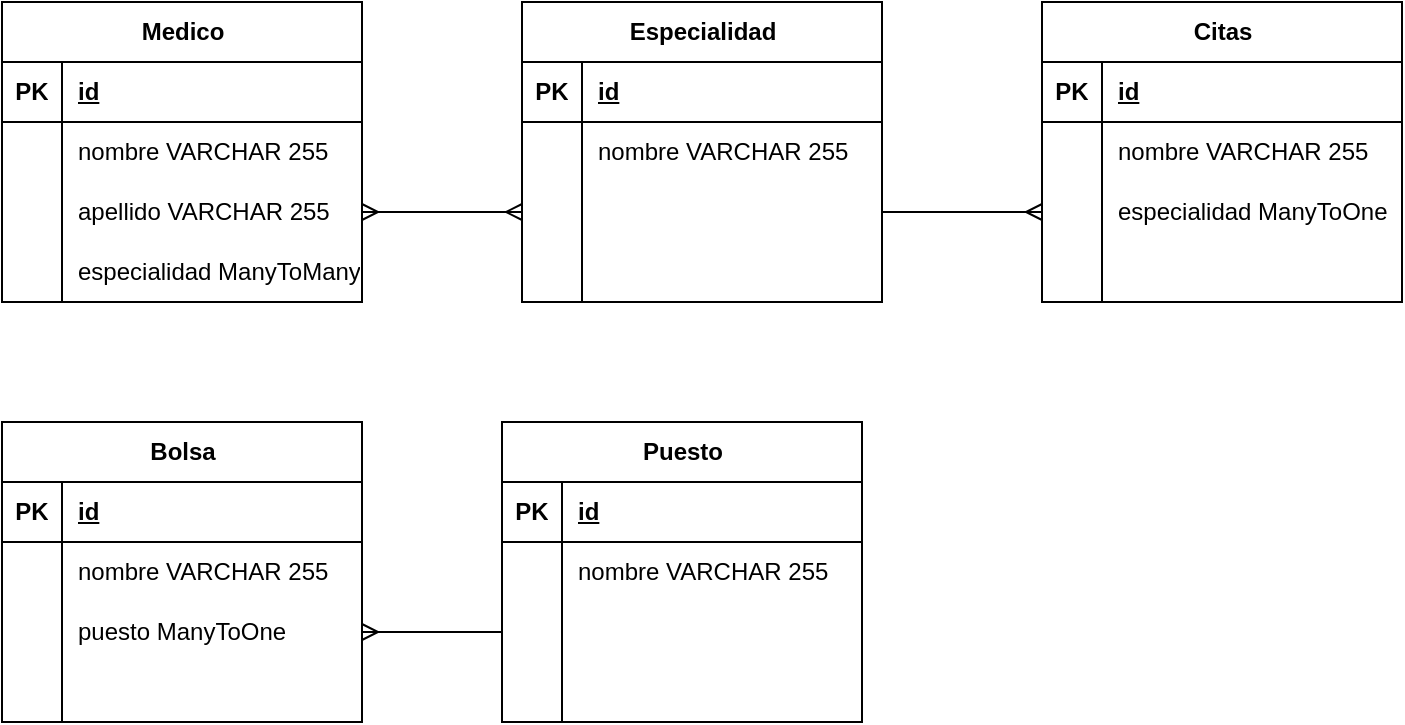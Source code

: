 <mxfile version="23.1.1" type="device">
  <diagram name="Página-1" id="iCmkkyF-c8dZaQ7Zxf1t">
    <mxGraphModel dx="1009" dy="1719" grid="1" gridSize="10" guides="1" tooltips="1" connect="1" arrows="1" fold="1" page="1" pageScale="1" pageWidth="827" pageHeight="1169" math="0" shadow="0">
      <root>
        <mxCell id="0" />
        <mxCell id="1" parent="0" />
        <mxCell id="uZY4TGwdwtsbgaaT2UBD-1" value="Medico" style="shape=table;startSize=30;container=1;collapsible=1;childLayout=tableLayout;fixedRows=1;rowLines=0;fontStyle=1;align=center;resizeLast=1;html=1;" vertex="1" parent="1">
          <mxGeometry x="60" y="-1110" width="180" height="150" as="geometry" />
        </mxCell>
        <mxCell id="uZY4TGwdwtsbgaaT2UBD-2" value="" style="shape=tableRow;horizontal=0;startSize=0;swimlaneHead=0;swimlaneBody=0;fillColor=none;collapsible=0;dropTarget=0;points=[[0,0.5],[1,0.5]];portConstraint=eastwest;top=0;left=0;right=0;bottom=1;" vertex="1" parent="uZY4TGwdwtsbgaaT2UBD-1">
          <mxGeometry y="30" width="180" height="30" as="geometry" />
        </mxCell>
        <mxCell id="uZY4TGwdwtsbgaaT2UBD-3" value="PK" style="shape=partialRectangle;connectable=0;fillColor=none;top=0;left=0;bottom=0;right=0;fontStyle=1;overflow=hidden;whiteSpace=wrap;html=1;" vertex="1" parent="uZY4TGwdwtsbgaaT2UBD-2">
          <mxGeometry width="30" height="30" as="geometry">
            <mxRectangle width="30" height="30" as="alternateBounds" />
          </mxGeometry>
        </mxCell>
        <mxCell id="uZY4TGwdwtsbgaaT2UBD-4" value="id" style="shape=partialRectangle;connectable=0;fillColor=none;top=0;left=0;bottom=0;right=0;align=left;spacingLeft=6;fontStyle=5;overflow=hidden;whiteSpace=wrap;html=1;" vertex="1" parent="uZY4TGwdwtsbgaaT2UBD-2">
          <mxGeometry x="30" width="150" height="30" as="geometry">
            <mxRectangle width="150" height="30" as="alternateBounds" />
          </mxGeometry>
        </mxCell>
        <mxCell id="uZY4TGwdwtsbgaaT2UBD-5" value="" style="shape=tableRow;horizontal=0;startSize=0;swimlaneHead=0;swimlaneBody=0;fillColor=none;collapsible=0;dropTarget=0;points=[[0,0.5],[1,0.5]];portConstraint=eastwest;top=0;left=0;right=0;bottom=0;" vertex="1" parent="uZY4TGwdwtsbgaaT2UBD-1">
          <mxGeometry y="60" width="180" height="30" as="geometry" />
        </mxCell>
        <mxCell id="uZY4TGwdwtsbgaaT2UBD-6" value="" style="shape=partialRectangle;connectable=0;fillColor=none;top=0;left=0;bottom=0;right=0;editable=1;overflow=hidden;whiteSpace=wrap;html=1;" vertex="1" parent="uZY4TGwdwtsbgaaT2UBD-5">
          <mxGeometry width="30" height="30" as="geometry">
            <mxRectangle width="30" height="30" as="alternateBounds" />
          </mxGeometry>
        </mxCell>
        <mxCell id="uZY4TGwdwtsbgaaT2UBD-7" value="nombre VARCHAR 255" style="shape=partialRectangle;connectable=0;fillColor=none;top=0;left=0;bottom=0;right=0;align=left;spacingLeft=6;overflow=hidden;whiteSpace=wrap;html=1;" vertex="1" parent="uZY4TGwdwtsbgaaT2UBD-5">
          <mxGeometry x="30" width="150" height="30" as="geometry">
            <mxRectangle width="150" height="30" as="alternateBounds" />
          </mxGeometry>
        </mxCell>
        <mxCell id="uZY4TGwdwtsbgaaT2UBD-8" value="" style="shape=tableRow;horizontal=0;startSize=0;swimlaneHead=0;swimlaneBody=0;fillColor=none;collapsible=0;dropTarget=0;points=[[0,0.5],[1,0.5]];portConstraint=eastwest;top=0;left=0;right=0;bottom=0;" vertex="1" parent="uZY4TGwdwtsbgaaT2UBD-1">
          <mxGeometry y="90" width="180" height="30" as="geometry" />
        </mxCell>
        <mxCell id="uZY4TGwdwtsbgaaT2UBD-9" value="" style="shape=partialRectangle;connectable=0;fillColor=none;top=0;left=0;bottom=0;right=0;editable=1;overflow=hidden;whiteSpace=wrap;html=1;" vertex="1" parent="uZY4TGwdwtsbgaaT2UBD-8">
          <mxGeometry width="30" height="30" as="geometry">
            <mxRectangle width="30" height="30" as="alternateBounds" />
          </mxGeometry>
        </mxCell>
        <mxCell id="uZY4TGwdwtsbgaaT2UBD-10" value="apellido VARCHAR 255" style="shape=partialRectangle;connectable=0;fillColor=none;top=0;left=0;bottom=0;right=0;align=left;spacingLeft=6;overflow=hidden;whiteSpace=wrap;html=1;" vertex="1" parent="uZY4TGwdwtsbgaaT2UBD-8">
          <mxGeometry x="30" width="150" height="30" as="geometry">
            <mxRectangle width="150" height="30" as="alternateBounds" />
          </mxGeometry>
        </mxCell>
        <mxCell id="uZY4TGwdwtsbgaaT2UBD-11" value="" style="shape=tableRow;horizontal=0;startSize=0;swimlaneHead=0;swimlaneBody=0;fillColor=none;collapsible=0;dropTarget=0;points=[[0,0.5],[1,0.5]];portConstraint=eastwest;top=0;left=0;right=0;bottom=0;" vertex="1" parent="uZY4TGwdwtsbgaaT2UBD-1">
          <mxGeometry y="120" width="180" height="30" as="geometry" />
        </mxCell>
        <mxCell id="uZY4TGwdwtsbgaaT2UBD-12" value="" style="shape=partialRectangle;connectable=0;fillColor=none;top=0;left=0;bottom=0;right=0;editable=1;overflow=hidden;whiteSpace=wrap;html=1;" vertex="1" parent="uZY4TGwdwtsbgaaT2UBD-11">
          <mxGeometry width="30" height="30" as="geometry">
            <mxRectangle width="30" height="30" as="alternateBounds" />
          </mxGeometry>
        </mxCell>
        <mxCell id="uZY4TGwdwtsbgaaT2UBD-13" value="especialidad ManyToMany" style="shape=partialRectangle;connectable=0;fillColor=none;top=0;left=0;bottom=0;right=0;align=left;spacingLeft=6;overflow=hidden;whiteSpace=wrap;html=1;" vertex="1" parent="uZY4TGwdwtsbgaaT2UBD-11">
          <mxGeometry x="30" width="150" height="30" as="geometry">
            <mxRectangle width="150" height="30" as="alternateBounds" />
          </mxGeometry>
        </mxCell>
        <mxCell id="uZY4TGwdwtsbgaaT2UBD-14" value="Citas" style="shape=table;startSize=30;container=1;collapsible=1;childLayout=tableLayout;fixedRows=1;rowLines=0;fontStyle=1;align=center;resizeLast=1;html=1;" vertex="1" parent="1">
          <mxGeometry x="580" y="-1110" width="180" height="150" as="geometry" />
        </mxCell>
        <mxCell id="uZY4TGwdwtsbgaaT2UBD-15" value="" style="shape=tableRow;horizontal=0;startSize=0;swimlaneHead=0;swimlaneBody=0;fillColor=none;collapsible=0;dropTarget=0;points=[[0,0.5],[1,0.5]];portConstraint=eastwest;top=0;left=0;right=0;bottom=1;" vertex="1" parent="uZY4TGwdwtsbgaaT2UBD-14">
          <mxGeometry y="30" width="180" height="30" as="geometry" />
        </mxCell>
        <mxCell id="uZY4TGwdwtsbgaaT2UBD-16" value="PK" style="shape=partialRectangle;connectable=0;fillColor=none;top=0;left=0;bottom=0;right=0;fontStyle=1;overflow=hidden;whiteSpace=wrap;html=1;" vertex="1" parent="uZY4TGwdwtsbgaaT2UBD-15">
          <mxGeometry width="30" height="30" as="geometry">
            <mxRectangle width="30" height="30" as="alternateBounds" />
          </mxGeometry>
        </mxCell>
        <mxCell id="uZY4TGwdwtsbgaaT2UBD-17" value="id" style="shape=partialRectangle;connectable=0;fillColor=none;top=0;left=0;bottom=0;right=0;align=left;spacingLeft=6;fontStyle=5;overflow=hidden;whiteSpace=wrap;html=1;" vertex="1" parent="uZY4TGwdwtsbgaaT2UBD-15">
          <mxGeometry x="30" width="150" height="30" as="geometry">
            <mxRectangle width="150" height="30" as="alternateBounds" />
          </mxGeometry>
        </mxCell>
        <mxCell id="uZY4TGwdwtsbgaaT2UBD-18" value="" style="shape=tableRow;horizontal=0;startSize=0;swimlaneHead=0;swimlaneBody=0;fillColor=none;collapsible=0;dropTarget=0;points=[[0,0.5],[1,0.5]];portConstraint=eastwest;top=0;left=0;right=0;bottom=0;" vertex="1" parent="uZY4TGwdwtsbgaaT2UBD-14">
          <mxGeometry y="60" width="180" height="30" as="geometry" />
        </mxCell>
        <mxCell id="uZY4TGwdwtsbgaaT2UBD-19" value="" style="shape=partialRectangle;connectable=0;fillColor=none;top=0;left=0;bottom=0;right=0;editable=1;overflow=hidden;whiteSpace=wrap;html=1;" vertex="1" parent="uZY4TGwdwtsbgaaT2UBD-18">
          <mxGeometry width="30" height="30" as="geometry">
            <mxRectangle width="30" height="30" as="alternateBounds" />
          </mxGeometry>
        </mxCell>
        <mxCell id="uZY4TGwdwtsbgaaT2UBD-20" value="nombre VARCHAR 255" style="shape=partialRectangle;connectable=0;fillColor=none;top=0;left=0;bottom=0;right=0;align=left;spacingLeft=6;overflow=hidden;whiteSpace=wrap;html=1;" vertex="1" parent="uZY4TGwdwtsbgaaT2UBD-18">
          <mxGeometry x="30" width="150" height="30" as="geometry">
            <mxRectangle width="150" height="30" as="alternateBounds" />
          </mxGeometry>
        </mxCell>
        <mxCell id="uZY4TGwdwtsbgaaT2UBD-21" value="" style="shape=tableRow;horizontal=0;startSize=0;swimlaneHead=0;swimlaneBody=0;fillColor=none;collapsible=0;dropTarget=0;points=[[0,0.5],[1,0.5]];portConstraint=eastwest;top=0;left=0;right=0;bottom=0;" vertex="1" parent="uZY4TGwdwtsbgaaT2UBD-14">
          <mxGeometry y="90" width="180" height="30" as="geometry" />
        </mxCell>
        <mxCell id="uZY4TGwdwtsbgaaT2UBD-22" value="" style="shape=partialRectangle;connectable=0;fillColor=none;top=0;left=0;bottom=0;right=0;editable=1;overflow=hidden;whiteSpace=wrap;html=1;" vertex="1" parent="uZY4TGwdwtsbgaaT2UBD-21">
          <mxGeometry width="30" height="30" as="geometry">
            <mxRectangle width="30" height="30" as="alternateBounds" />
          </mxGeometry>
        </mxCell>
        <mxCell id="uZY4TGwdwtsbgaaT2UBD-23" value="especialidad ManyToOne" style="shape=partialRectangle;connectable=0;fillColor=none;top=0;left=0;bottom=0;right=0;align=left;spacingLeft=6;overflow=hidden;whiteSpace=wrap;html=1;" vertex="1" parent="uZY4TGwdwtsbgaaT2UBD-21">
          <mxGeometry x="30" width="150" height="30" as="geometry">
            <mxRectangle width="150" height="30" as="alternateBounds" />
          </mxGeometry>
        </mxCell>
        <mxCell id="uZY4TGwdwtsbgaaT2UBD-24" value="" style="shape=tableRow;horizontal=0;startSize=0;swimlaneHead=0;swimlaneBody=0;fillColor=none;collapsible=0;dropTarget=0;points=[[0,0.5],[1,0.5]];portConstraint=eastwest;top=0;left=0;right=0;bottom=0;" vertex="1" parent="uZY4TGwdwtsbgaaT2UBD-14">
          <mxGeometry y="120" width="180" height="30" as="geometry" />
        </mxCell>
        <mxCell id="uZY4TGwdwtsbgaaT2UBD-25" value="" style="shape=partialRectangle;connectable=0;fillColor=none;top=0;left=0;bottom=0;right=0;editable=1;overflow=hidden;whiteSpace=wrap;html=1;" vertex="1" parent="uZY4TGwdwtsbgaaT2UBD-24">
          <mxGeometry width="30" height="30" as="geometry">
            <mxRectangle width="30" height="30" as="alternateBounds" />
          </mxGeometry>
        </mxCell>
        <mxCell id="uZY4TGwdwtsbgaaT2UBD-26" value="" style="shape=partialRectangle;connectable=0;fillColor=none;top=0;left=0;bottom=0;right=0;align=left;spacingLeft=6;overflow=hidden;whiteSpace=wrap;html=1;" vertex="1" parent="uZY4TGwdwtsbgaaT2UBD-24">
          <mxGeometry x="30" width="150" height="30" as="geometry">
            <mxRectangle width="150" height="30" as="alternateBounds" />
          </mxGeometry>
        </mxCell>
        <mxCell id="uZY4TGwdwtsbgaaT2UBD-27" value="Especialidad" style="shape=table;startSize=30;container=1;collapsible=1;childLayout=tableLayout;fixedRows=1;rowLines=0;fontStyle=1;align=center;resizeLast=1;html=1;" vertex="1" parent="1">
          <mxGeometry x="320" y="-1110" width="180" height="150" as="geometry" />
        </mxCell>
        <mxCell id="uZY4TGwdwtsbgaaT2UBD-28" value="" style="shape=tableRow;horizontal=0;startSize=0;swimlaneHead=0;swimlaneBody=0;fillColor=none;collapsible=0;dropTarget=0;points=[[0,0.5],[1,0.5]];portConstraint=eastwest;top=0;left=0;right=0;bottom=1;" vertex="1" parent="uZY4TGwdwtsbgaaT2UBD-27">
          <mxGeometry y="30" width="180" height="30" as="geometry" />
        </mxCell>
        <mxCell id="uZY4TGwdwtsbgaaT2UBD-29" value="PK" style="shape=partialRectangle;connectable=0;fillColor=none;top=0;left=0;bottom=0;right=0;fontStyle=1;overflow=hidden;whiteSpace=wrap;html=1;" vertex="1" parent="uZY4TGwdwtsbgaaT2UBD-28">
          <mxGeometry width="30" height="30" as="geometry">
            <mxRectangle width="30" height="30" as="alternateBounds" />
          </mxGeometry>
        </mxCell>
        <mxCell id="uZY4TGwdwtsbgaaT2UBD-30" value="id" style="shape=partialRectangle;connectable=0;fillColor=none;top=0;left=0;bottom=0;right=0;align=left;spacingLeft=6;fontStyle=5;overflow=hidden;whiteSpace=wrap;html=1;" vertex="1" parent="uZY4TGwdwtsbgaaT2UBD-28">
          <mxGeometry x="30" width="150" height="30" as="geometry">
            <mxRectangle width="150" height="30" as="alternateBounds" />
          </mxGeometry>
        </mxCell>
        <mxCell id="uZY4TGwdwtsbgaaT2UBD-31" value="" style="shape=tableRow;horizontal=0;startSize=0;swimlaneHead=0;swimlaneBody=0;fillColor=none;collapsible=0;dropTarget=0;points=[[0,0.5],[1,0.5]];portConstraint=eastwest;top=0;left=0;right=0;bottom=0;" vertex="1" parent="uZY4TGwdwtsbgaaT2UBD-27">
          <mxGeometry y="60" width="180" height="30" as="geometry" />
        </mxCell>
        <mxCell id="uZY4TGwdwtsbgaaT2UBD-32" value="" style="shape=partialRectangle;connectable=0;fillColor=none;top=0;left=0;bottom=0;right=0;editable=1;overflow=hidden;whiteSpace=wrap;html=1;" vertex="1" parent="uZY4TGwdwtsbgaaT2UBD-31">
          <mxGeometry width="30" height="30" as="geometry">
            <mxRectangle width="30" height="30" as="alternateBounds" />
          </mxGeometry>
        </mxCell>
        <mxCell id="uZY4TGwdwtsbgaaT2UBD-33" value="nombre VARCHAR 255" style="shape=partialRectangle;connectable=0;fillColor=none;top=0;left=0;bottom=0;right=0;align=left;spacingLeft=6;overflow=hidden;whiteSpace=wrap;html=1;" vertex="1" parent="uZY4TGwdwtsbgaaT2UBD-31">
          <mxGeometry x="30" width="150" height="30" as="geometry">
            <mxRectangle width="150" height="30" as="alternateBounds" />
          </mxGeometry>
        </mxCell>
        <mxCell id="uZY4TGwdwtsbgaaT2UBD-34" value="" style="shape=tableRow;horizontal=0;startSize=0;swimlaneHead=0;swimlaneBody=0;fillColor=none;collapsible=0;dropTarget=0;points=[[0,0.5],[1,0.5]];portConstraint=eastwest;top=0;left=0;right=0;bottom=0;" vertex="1" parent="uZY4TGwdwtsbgaaT2UBD-27">
          <mxGeometry y="90" width="180" height="30" as="geometry" />
        </mxCell>
        <mxCell id="uZY4TGwdwtsbgaaT2UBD-35" value="" style="shape=partialRectangle;connectable=0;fillColor=none;top=0;left=0;bottom=0;right=0;editable=1;overflow=hidden;whiteSpace=wrap;html=1;" vertex="1" parent="uZY4TGwdwtsbgaaT2UBD-34">
          <mxGeometry width="30" height="30" as="geometry">
            <mxRectangle width="30" height="30" as="alternateBounds" />
          </mxGeometry>
        </mxCell>
        <mxCell id="uZY4TGwdwtsbgaaT2UBD-36" value="" style="shape=partialRectangle;connectable=0;fillColor=none;top=0;left=0;bottom=0;right=0;align=left;spacingLeft=6;overflow=hidden;whiteSpace=wrap;html=1;" vertex="1" parent="uZY4TGwdwtsbgaaT2UBD-34">
          <mxGeometry x="30" width="150" height="30" as="geometry">
            <mxRectangle width="150" height="30" as="alternateBounds" />
          </mxGeometry>
        </mxCell>
        <mxCell id="uZY4TGwdwtsbgaaT2UBD-37" value="" style="shape=tableRow;horizontal=0;startSize=0;swimlaneHead=0;swimlaneBody=0;fillColor=none;collapsible=0;dropTarget=0;points=[[0,0.5],[1,0.5]];portConstraint=eastwest;top=0;left=0;right=0;bottom=0;" vertex="1" parent="uZY4TGwdwtsbgaaT2UBD-27">
          <mxGeometry y="120" width="180" height="30" as="geometry" />
        </mxCell>
        <mxCell id="uZY4TGwdwtsbgaaT2UBD-38" value="" style="shape=partialRectangle;connectable=0;fillColor=none;top=0;left=0;bottom=0;right=0;editable=1;overflow=hidden;whiteSpace=wrap;html=1;" vertex="1" parent="uZY4TGwdwtsbgaaT2UBD-37">
          <mxGeometry width="30" height="30" as="geometry">
            <mxRectangle width="30" height="30" as="alternateBounds" />
          </mxGeometry>
        </mxCell>
        <mxCell id="uZY4TGwdwtsbgaaT2UBD-39" value="" style="shape=partialRectangle;connectable=0;fillColor=none;top=0;left=0;bottom=0;right=0;align=left;spacingLeft=6;overflow=hidden;whiteSpace=wrap;html=1;" vertex="1" parent="uZY4TGwdwtsbgaaT2UBD-37">
          <mxGeometry x="30" width="150" height="30" as="geometry">
            <mxRectangle width="150" height="30" as="alternateBounds" />
          </mxGeometry>
        </mxCell>
        <mxCell id="uZY4TGwdwtsbgaaT2UBD-40" value="Bolsa" style="shape=table;startSize=30;container=1;collapsible=1;childLayout=tableLayout;fixedRows=1;rowLines=0;fontStyle=1;align=center;resizeLast=1;html=1;" vertex="1" parent="1">
          <mxGeometry x="60" y="-900" width="180" height="150" as="geometry" />
        </mxCell>
        <mxCell id="uZY4TGwdwtsbgaaT2UBD-41" value="" style="shape=tableRow;horizontal=0;startSize=0;swimlaneHead=0;swimlaneBody=0;fillColor=none;collapsible=0;dropTarget=0;points=[[0,0.5],[1,0.5]];portConstraint=eastwest;top=0;left=0;right=0;bottom=1;" vertex="1" parent="uZY4TGwdwtsbgaaT2UBD-40">
          <mxGeometry y="30" width="180" height="30" as="geometry" />
        </mxCell>
        <mxCell id="uZY4TGwdwtsbgaaT2UBD-42" value="PK" style="shape=partialRectangle;connectable=0;fillColor=none;top=0;left=0;bottom=0;right=0;fontStyle=1;overflow=hidden;whiteSpace=wrap;html=1;" vertex="1" parent="uZY4TGwdwtsbgaaT2UBD-41">
          <mxGeometry width="30" height="30" as="geometry">
            <mxRectangle width="30" height="30" as="alternateBounds" />
          </mxGeometry>
        </mxCell>
        <mxCell id="uZY4TGwdwtsbgaaT2UBD-43" value="id" style="shape=partialRectangle;connectable=0;fillColor=none;top=0;left=0;bottom=0;right=0;align=left;spacingLeft=6;fontStyle=5;overflow=hidden;whiteSpace=wrap;html=1;" vertex="1" parent="uZY4TGwdwtsbgaaT2UBD-41">
          <mxGeometry x="30" width="150" height="30" as="geometry">
            <mxRectangle width="150" height="30" as="alternateBounds" />
          </mxGeometry>
        </mxCell>
        <mxCell id="uZY4TGwdwtsbgaaT2UBD-44" value="" style="shape=tableRow;horizontal=0;startSize=0;swimlaneHead=0;swimlaneBody=0;fillColor=none;collapsible=0;dropTarget=0;points=[[0,0.5],[1,0.5]];portConstraint=eastwest;top=0;left=0;right=0;bottom=0;" vertex="1" parent="uZY4TGwdwtsbgaaT2UBD-40">
          <mxGeometry y="60" width="180" height="30" as="geometry" />
        </mxCell>
        <mxCell id="uZY4TGwdwtsbgaaT2UBD-45" value="" style="shape=partialRectangle;connectable=0;fillColor=none;top=0;left=0;bottom=0;right=0;editable=1;overflow=hidden;whiteSpace=wrap;html=1;" vertex="1" parent="uZY4TGwdwtsbgaaT2UBD-44">
          <mxGeometry width="30" height="30" as="geometry">
            <mxRectangle width="30" height="30" as="alternateBounds" />
          </mxGeometry>
        </mxCell>
        <mxCell id="uZY4TGwdwtsbgaaT2UBD-46" value="nombre VARCHAR 255" style="shape=partialRectangle;connectable=0;fillColor=none;top=0;left=0;bottom=0;right=0;align=left;spacingLeft=6;overflow=hidden;whiteSpace=wrap;html=1;" vertex="1" parent="uZY4TGwdwtsbgaaT2UBD-44">
          <mxGeometry x="30" width="150" height="30" as="geometry">
            <mxRectangle width="150" height="30" as="alternateBounds" />
          </mxGeometry>
        </mxCell>
        <mxCell id="uZY4TGwdwtsbgaaT2UBD-47" value="" style="shape=tableRow;horizontal=0;startSize=0;swimlaneHead=0;swimlaneBody=0;fillColor=none;collapsible=0;dropTarget=0;points=[[0,0.5],[1,0.5]];portConstraint=eastwest;top=0;left=0;right=0;bottom=0;" vertex="1" parent="uZY4TGwdwtsbgaaT2UBD-40">
          <mxGeometry y="90" width="180" height="30" as="geometry" />
        </mxCell>
        <mxCell id="uZY4TGwdwtsbgaaT2UBD-48" value="" style="shape=partialRectangle;connectable=0;fillColor=none;top=0;left=0;bottom=0;right=0;editable=1;overflow=hidden;whiteSpace=wrap;html=1;" vertex="1" parent="uZY4TGwdwtsbgaaT2UBD-47">
          <mxGeometry width="30" height="30" as="geometry">
            <mxRectangle width="30" height="30" as="alternateBounds" />
          </mxGeometry>
        </mxCell>
        <mxCell id="uZY4TGwdwtsbgaaT2UBD-49" value="puesto ManyToOne" style="shape=partialRectangle;connectable=0;fillColor=none;top=0;left=0;bottom=0;right=0;align=left;spacingLeft=6;overflow=hidden;whiteSpace=wrap;html=1;" vertex="1" parent="uZY4TGwdwtsbgaaT2UBD-47">
          <mxGeometry x="30" width="150" height="30" as="geometry">
            <mxRectangle width="150" height="30" as="alternateBounds" />
          </mxGeometry>
        </mxCell>
        <mxCell id="uZY4TGwdwtsbgaaT2UBD-50" value="" style="shape=tableRow;horizontal=0;startSize=0;swimlaneHead=0;swimlaneBody=0;fillColor=none;collapsible=0;dropTarget=0;points=[[0,0.5],[1,0.5]];portConstraint=eastwest;top=0;left=0;right=0;bottom=0;" vertex="1" parent="uZY4TGwdwtsbgaaT2UBD-40">
          <mxGeometry y="120" width="180" height="30" as="geometry" />
        </mxCell>
        <mxCell id="uZY4TGwdwtsbgaaT2UBD-51" value="" style="shape=partialRectangle;connectable=0;fillColor=none;top=0;left=0;bottom=0;right=0;editable=1;overflow=hidden;whiteSpace=wrap;html=1;" vertex="1" parent="uZY4TGwdwtsbgaaT2UBD-50">
          <mxGeometry width="30" height="30" as="geometry">
            <mxRectangle width="30" height="30" as="alternateBounds" />
          </mxGeometry>
        </mxCell>
        <mxCell id="uZY4TGwdwtsbgaaT2UBD-52" value="" style="shape=partialRectangle;connectable=0;fillColor=none;top=0;left=0;bottom=0;right=0;align=left;spacingLeft=6;overflow=hidden;whiteSpace=wrap;html=1;" vertex="1" parent="uZY4TGwdwtsbgaaT2UBD-50">
          <mxGeometry x="30" width="150" height="30" as="geometry">
            <mxRectangle width="150" height="30" as="alternateBounds" />
          </mxGeometry>
        </mxCell>
        <mxCell id="uZY4TGwdwtsbgaaT2UBD-53" value="Puesto" style="shape=table;startSize=30;container=1;collapsible=1;childLayout=tableLayout;fixedRows=1;rowLines=0;fontStyle=1;align=center;resizeLast=1;html=1;" vertex="1" parent="1">
          <mxGeometry x="310" y="-900" width="180" height="150" as="geometry" />
        </mxCell>
        <mxCell id="uZY4TGwdwtsbgaaT2UBD-54" value="" style="shape=tableRow;horizontal=0;startSize=0;swimlaneHead=0;swimlaneBody=0;fillColor=none;collapsible=0;dropTarget=0;points=[[0,0.5],[1,0.5]];portConstraint=eastwest;top=0;left=0;right=0;bottom=1;" vertex="1" parent="uZY4TGwdwtsbgaaT2UBD-53">
          <mxGeometry y="30" width="180" height="30" as="geometry" />
        </mxCell>
        <mxCell id="uZY4TGwdwtsbgaaT2UBD-55" value="PK" style="shape=partialRectangle;connectable=0;fillColor=none;top=0;left=0;bottom=0;right=0;fontStyle=1;overflow=hidden;whiteSpace=wrap;html=1;" vertex="1" parent="uZY4TGwdwtsbgaaT2UBD-54">
          <mxGeometry width="30" height="30" as="geometry">
            <mxRectangle width="30" height="30" as="alternateBounds" />
          </mxGeometry>
        </mxCell>
        <mxCell id="uZY4TGwdwtsbgaaT2UBD-56" value="id" style="shape=partialRectangle;connectable=0;fillColor=none;top=0;left=0;bottom=0;right=0;align=left;spacingLeft=6;fontStyle=5;overflow=hidden;whiteSpace=wrap;html=1;" vertex="1" parent="uZY4TGwdwtsbgaaT2UBD-54">
          <mxGeometry x="30" width="150" height="30" as="geometry">
            <mxRectangle width="150" height="30" as="alternateBounds" />
          </mxGeometry>
        </mxCell>
        <mxCell id="uZY4TGwdwtsbgaaT2UBD-57" value="" style="shape=tableRow;horizontal=0;startSize=0;swimlaneHead=0;swimlaneBody=0;fillColor=none;collapsible=0;dropTarget=0;points=[[0,0.5],[1,0.5]];portConstraint=eastwest;top=0;left=0;right=0;bottom=0;" vertex="1" parent="uZY4TGwdwtsbgaaT2UBD-53">
          <mxGeometry y="60" width="180" height="30" as="geometry" />
        </mxCell>
        <mxCell id="uZY4TGwdwtsbgaaT2UBD-58" value="" style="shape=partialRectangle;connectable=0;fillColor=none;top=0;left=0;bottom=0;right=0;editable=1;overflow=hidden;whiteSpace=wrap;html=1;" vertex="1" parent="uZY4TGwdwtsbgaaT2UBD-57">
          <mxGeometry width="30" height="30" as="geometry">
            <mxRectangle width="30" height="30" as="alternateBounds" />
          </mxGeometry>
        </mxCell>
        <mxCell id="uZY4TGwdwtsbgaaT2UBD-59" value="nombre VARCHAR 255" style="shape=partialRectangle;connectable=0;fillColor=none;top=0;left=0;bottom=0;right=0;align=left;spacingLeft=6;overflow=hidden;whiteSpace=wrap;html=1;" vertex="1" parent="uZY4TGwdwtsbgaaT2UBD-57">
          <mxGeometry x="30" width="150" height="30" as="geometry">
            <mxRectangle width="150" height="30" as="alternateBounds" />
          </mxGeometry>
        </mxCell>
        <mxCell id="uZY4TGwdwtsbgaaT2UBD-60" value="" style="shape=tableRow;horizontal=0;startSize=0;swimlaneHead=0;swimlaneBody=0;fillColor=none;collapsible=0;dropTarget=0;points=[[0,0.5],[1,0.5]];portConstraint=eastwest;top=0;left=0;right=0;bottom=0;" vertex="1" parent="uZY4TGwdwtsbgaaT2UBD-53">
          <mxGeometry y="90" width="180" height="30" as="geometry" />
        </mxCell>
        <mxCell id="uZY4TGwdwtsbgaaT2UBD-61" value="" style="shape=partialRectangle;connectable=0;fillColor=none;top=0;left=0;bottom=0;right=0;editable=1;overflow=hidden;whiteSpace=wrap;html=1;" vertex="1" parent="uZY4TGwdwtsbgaaT2UBD-60">
          <mxGeometry width="30" height="30" as="geometry">
            <mxRectangle width="30" height="30" as="alternateBounds" />
          </mxGeometry>
        </mxCell>
        <mxCell id="uZY4TGwdwtsbgaaT2UBD-62" value="" style="shape=partialRectangle;connectable=0;fillColor=none;top=0;left=0;bottom=0;right=0;align=left;spacingLeft=6;overflow=hidden;whiteSpace=wrap;html=1;" vertex="1" parent="uZY4TGwdwtsbgaaT2UBD-60">
          <mxGeometry x="30" width="150" height="30" as="geometry">
            <mxRectangle width="150" height="30" as="alternateBounds" />
          </mxGeometry>
        </mxCell>
        <mxCell id="uZY4TGwdwtsbgaaT2UBD-63" value="" style="shape=tableRow;horizontal=0;startSize=0;swimlaneHead=0;swimlaneBody=0;fillColor=none;collapsible=0;dropTarget=0;points=[[0,0.5],[1,0.5]];portConstraint=eastwest;top=0;left=0;right=0;bottom=0;" vertex="1" parent="uZY4TGwdwtsbgaaT2UBD-53">
          <mxGeometry y="120" width="180" height="30" as="geometry" />
        </mxCell>
        <mxCell id="uZY4TGwdwtsbgaaT2UBD-64" value="" style="shape=partialRectangle;connectable=0;fillColor=none;top=0;left=0;bottom=0;right=0;editable=1;overflow=hidden;whiteSpace=wrap;html=1;" vertex="1" parent="uZY4TGwdwtsbgaaT2UBD-63">
          <mxGeometry width="30" height="30" as="geometry">
            <mxRectangle width="30" height="30" as="alternateBounds" />
          </mxGeometry>
        </mxCell>
        <mxCell id="uZY4TGwdwtsbgaaT2UBD-65" value="" style="shape=partialRectangle;connectable=0;fillColor=none;top=0;left=0;bottom=0;right=0;align=left;spacingLeft=6;overflow=hidden;whiteSpace=wrap;html=1;" vertex="1" parent="uZY4TGwdwtsbgaaT2UBD-63">
          <mxGeometry x="30" width="150" height="30" as="geometry">
            <mxRectangle width="150" height="30" as="alternateBounds" />
          </mxGeometry>
        </mxCell>
        <mxCell id="uZY4TGwdwtsbgaaT2UBD-66" value="" style="edgeStyle=entityRelationEdgeStyle;fontSize=12;html=1;endArrow=ERmany;startArrow=ERmany;rounded=0;entryX=0;entryY=0.5;entryDx=0;entryDy=0;exitX=1;exitY=0.5;exitDx=0;exitDy=0;" edge="1" parent="1" source="uZY4TGwdwtsbgaaT2UBD-8" target="uZY4TGwdwtsbgaaT2UBD-34">
          <mxGeometry width="100" height="100" relative="1" as="geometry">
            <mxPoint x="240" y="-1030" as="sourcePoint" />
            <mxPoint x="570" y="-950" as="targetPoint" />
            <Array as="points">
              <mxPoint x="310" y="-1010" />
              <mxPoint x="270" y="-1040" />
              <mxPoint x="410" y="-1060" />
              <mxPoint x="510" y="-960" />
              <mxPoint x="410" y="-920" />
              <mxPoint x="340" y="-960" />
              <mxPoint x="360" y="-980" />
              <mxPoint x="330" y="-1080" />
              <mxPoint x="340" y="-1060" />
              <mxPoint x="350" y="-1030" />
            </Array>
          </mxGeometry>
        </mxCell>
        <mxCell id="uZY4TGwdwtsbgaaT2UBD-67" value="" style="edgeStyle=entityRelationEdgeStyle;fontSize=12;html=1;endArrow=ERmany;rounded=0;entryX=0;entryY=0.5;entryDx=0;entryDy=0;exitX=1;exitY=0.5;exitDx=0;exitDy=0;" edge="1" parent="1" source="uZY4TGwdwtsbgaaT2UBD-34" target="uZY4TGwdwtsbgaaT2UBD-21">
          <mxGeometry width="100" height="100" relative="1" as="geometry">
            <mxPoint x="360" y="-880" as="sourcePoint" />
            <mxPoint x="460" y="-980" as="targetPoint" />
            <Array as="points">
              <mxPoint x="680" y="-920" />
              <mxPoint x="350" y="-970" />
            </Array>
          </mxGeometry>
        </mxCell>
        <mxCell id="uZY4TGwdwtsbgaaT2UBD-68" value="" style="edgeStyle=entityRelationEdgeStyle;fontSize=12;html=1;endArrow=ERmany;rounded=0;exitX=0;exitY=0.5;exitDx=0;exitDy=0;entryX=1;entryY=0.5;entryDx=0;entryDy=0;" edge="1" parent="1" source="uZY4TGwdwtsbgaaT2UBD-60" target="uZY4TGwdwtsbgaaT2UBD-47">
          <mxGeometry width="100" height="100" relative="1" as="geometry">
            <mxPoint x="230" y="-760" as="sourcePoint" />
            <mxPoint x="230" y="-710" as="targetPoint" />
            <Array as="points">
              <mxPoint x="410" y="-675" />
              <mxPoint x="80" y="-725" />
            </Array>
          </mxGeometry>
        </mxCell>
      </root>
    </mxGraphModel>
  </diagram>
</mxfile>
